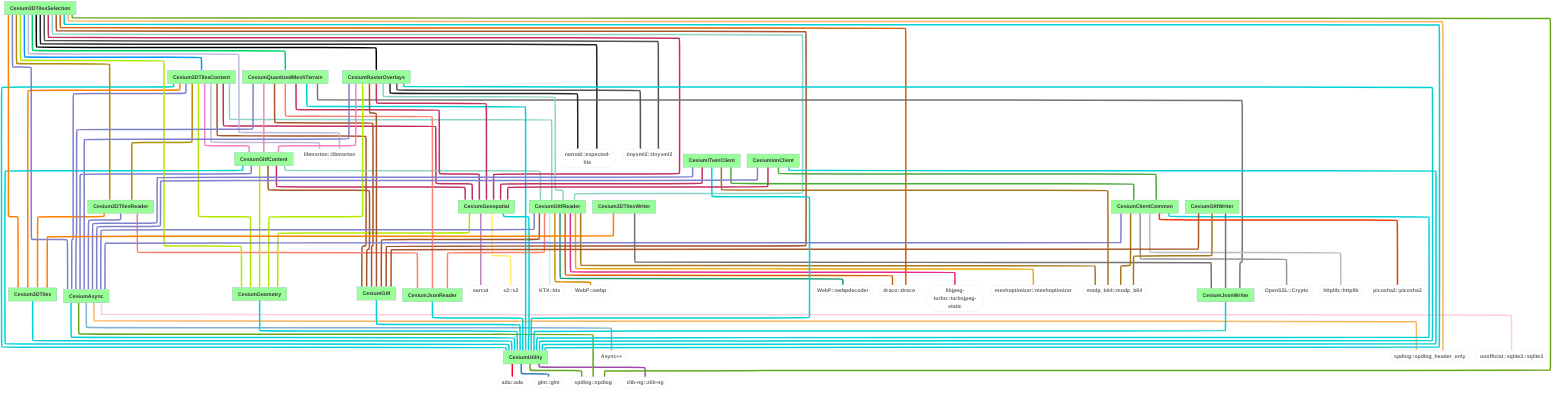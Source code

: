 ---
comment: This file was generated by dep-graph-gen. DO NOT EDIT THIS FILE!
config:
  layout: elk

---
graph TD
  classDef dependencyNode fill:#fff,stroke:#ccc,color:#666,font-weight:bold,font-size:28px
  classDef libraryNode fill:#9f9,font-weight:bold,font-size:28px
  CesiumUtility[CesiumUtility] --> ada_ada{{ada::ada}}
  CesiumUtility[CesiumUtility] --> glm_glm{{glm::glm}}
  CesiumUtility[CesiumUtility] --> spdlog_spdlog{{spdlog::spdlog}}
  CesiumUtility[CesiumUtility] --> zlib-ng_zlib-ng{{zlib-ng::zlib-ng}}
  Cesium3DTiles[Cesium3DTiles] --> CesiumUtility[CesiumUtility]
  Cesium3DTilesContent[Cesium3DTilesContent] --> Cesium3DTiles[Cesium3DTiles]
  Cesium3DTilesContent[Cesium3DTilesContent] --> Cesium3DTilesReader[Cesium3DTilesReader]
  Cesium3DTilesContent[Cesium3DTilesContent] --> CesiumAsync[CesiumAsync]
  Cesium3DTilesContent[Cesium3DTilesContent] --> CesiumGeometry[CesiumGeometry]
  Cesium3DTilesContent[Cesium3DTilesContent] --> CesiumGeospatial[CesiumGeospatial]
  Cesium3DTilesContent[Cesium3DTilesContent] --> CesiumGltf[CesiumGltf]
  Cesium3DTilesContent[Cesium3DTilesContent] --> CesiumGltfContent[CesiumGltfContent]
  Cesium3DTilesContent[Cesium3DTilesContent] --> CesiumGltfReader[CesiumGltfReader]
  Cesium3DTilesContent[Cesium3DTilesContent] --> CesiumUtility[CesiumUtility]
  Cesium3DTilesContent[Cesium3DTilesContent] --> libmorton_libmorton{{libmorton::libmorton}}
  Cesium3DTilesReader[Cesium3DTilesReader] --> Cesium3DTiles[Cesium3DTiles]
  Cesium3DTilesReader[Cesium3DTilesReader] --> CesiumAsync[CesiumAsync]
  Cesium3DTilesReader[Cesium3DTilesReader] --> CesiumJsonReader[CesiumJsonReader]
  CesiumAsync[CesiumAsync] --> Async_{{Async++}}
  CesiumAsync[CesiumAsync] --> CesiumUtility[CesiumUtility]
  CesiumAsync[CesiumAsync] --> spdlog_spdlog{{spdlog::spdlog}}
  CesiumAsync[CesiumAsync] --> spdlog_spdlog_header_only{{spdlog::spdlog_header_only}}
  CesiumAsync[CesiumAsync] --> unofficial_sqlite3_sqlite3{{unofficial::sqlite3::sqlite3}}
  CesiumJsonReader[CesiumJsonReader] --> CesiumUtility[CesiumUtility]
  CesiumGeometry[CesiumGeometry] --> CesiumUtility[CesiumUtility]
  CesiumGeospatial[CesiumGeospatial] --> CesiumGeometry[CesiumGeometry]
  CesiumGeospatial[CesiumGeospatial] --> CesiumUtility[CesiumUtility]
  CesiumGeospatial[CesiumGeospatial] --> earcut{{earcut}}
  CesiumGeospatial[CesiumGeospatial] --> s2_s2{{s2::s2}}
  CesiumGltf[CesiumGltf] --> CesiumUtility[CesiumUtility]
  CesiumGltfContent[CesiumGltfContent] --> CesiumAsync[CesiumAsync]
  CesiumGltfContent[CesiumGltfContent] --> CesiumGeometry[CesiumGeometry]
  CesiumGltfContent[CesiumGltfContent] --> CesiumGeospatial[CesiumGeospatial]
  CesiumGltfContent[CesiumGltfContent] --> CesiumGltf[CesiumGltf]
  CesiumGltfContent[CesiumGltfContent] --> CesiumGltfReader[CesiumGltfReader]
  CesiumGltfContent[CesiumGltfContent] --> CesiumUtility[CesiumUtility]
  CesiumGltfReader[CesiumGltfReader] --> CesiumAsync[CesiumAsync]
  CesiumGltfReader[CesiumGltfReader] --> CesiumGltf[CesiumGltf]
  CesiumGltfReader[CesiumGltfReader] --> CesiumJsonReader[CesiumJsonReader]
  CesiumGltfReader[CesiumGltfReader] --> KTX_ktx{{KTX::ktx}}
  CesiumGltfReader[CesiumGltfReader] --> WebP_webp{{WebP::webp}}
  CesiumGltfReader[CesiumGltfReader] --> WebP_webpdecoder{{WebP::webpdecoder}}
  CesiumGltfReader[CesiumGltfReader] --> draco_draco{{draco::draco}}
  CesiumGltfReader[CesiumGltfReader] --> libjpeg-turbo_turbojpeg-static{{libjpeg-turbo::turbojpeg-static}}
  CesiumGltfReader[CesiumGltfReader] --> meshoptimizer_meshoptimizer{{meshoptimizer::meshoptimizer}}
  CesiumGltfReader[CesiumGltfReader] --> modp_b64_modp_b64{{modp_b64::modp_b64}}
  Cesium3DTilesSelection[Cesium3DTilesSelection] --> Cesium3DTiles[Cesium3DTiles]
  Cesium3DTilesSelection[Cesium3DTilesSelection] --> Cesium3DTilesContent[Cesium3DTilesContent]
  Cesium3DTilesSelection[Cesium3DTilesSelection] --> Cesium3DTilesReader[Cesium3DTilesReader]
  Cesium3DTilesSelection[Cesium3DTilesSelection] --> CesiumAsync[CesiumAsync]
  Cesium3DTilesSelection[Cesium3DTilesSelection] --> CesiumGeometry[CesiumGeometry]
  Cesium3DTilesSelection[Cesium3DTilesSelection] --> CesiumGeospatial[CesiumGeospatial]
  Cesium3DTilesSelection[Cesium3DTilesSelection] --> CesiumGltf[CesiumGltf]
  Cesium3DTilesSelection[Cesium3DTilesSelection] --> CesiumGltfReader[CesiumGltfReader]
  Cesium3DTilesSelection[Cesium3DTilesSelection] --> CesiumQuantizedMeshTerrain[CesiumQuantizedMeshTerrain]
  Cesium3DTilesSelection[Cesium3DTilesSelection] --> CesiumRasterOverlays[CesiumRasterOverlays]
  Cesium3DTilesSelection[Cesium3DTilesSelection] --> CesiumUtility[CesiumUtility]
  Cesium3DTilesSelection[Cesium3DTilesSelection] --> draco_draco{{draco::draco}}
  Cesium3DTilesSelection[Cesium3DTilesSelection] --> libmorton_libmorton{{libmorton::libmorton}}
  Cesium3DTilesSelection[Cesium3DTilesSelection] --> nonstd_expected-lite{{nonstd::expected-lite}}
  Cesium3DTilesSelection[Cesium3DTilesSelection] --> spdlog_spdlog{{spdlog::spdlog}}
  Cesium3DTilesSelection[Cesium3DTilesSelection] --> spdlog_spdlog_header_only{{spdlog::spdlog_header_only}}
  Cesium3DTilesSelection[Cesium3DTilesSelection] --> tinyxml2_tinyxml2{{tinyxml2::tinyxml2}}
  CesiumQuantizedMeshTerrain[CesiumQuantizedMeshTerrain] --> CesiumAsync[CesiumAsync]
  CesiumQuantizedMeshTerrain[CesiumQuantizedMeshTerrain] --> CesiumGeospatial[CesiumGeospatial]
  CesiumQuantizedMeshTerrain[CesiumQuantizedMeshTerrain] --> CesiumGltf[CesiumGltf]
  CesiumQuantizedMeshTerrain[CesiumQuantizedMeshTerrain] --> CesiumGltfContent[CesiumGltfContent]
  CesiumQuantizedMeshTerrain[CesiumQuantizedMeshTerrain] --> CesiumJsonReader[CesiumJsonReader]
  CesiumQuantizedMeshTerrain[CesiumQuantizedMeshTerrain] --> CesiumJsonWriter[CesiumJsonWriter]
  CesiumQuantizedMeshTerrain[CesiumQuantizedMeshTerrain] --> CesiumUtility[CesiumUtility]
  CesiumJsonWriter[CesiumJsonWriter] --> CesiumUtility[CesiumUtility]
  CesiumRasterOverlays[CesiumRasterOverlays] --> CesiumAsync[CesiumAsync]
  CesiumRasterOverlays[CesiumRasterOverlays] --> CesiumGeometry[CesiumGeometry]
  CesiumRasterOverlays[CesiumRasterOverlays] --> CesiumGeospatial[CesiumGeospatial]
  CesiumRasterOverlays[CesiumRasterOverlays] --> CesiumGltf[CesiumGltf]
  CesiumRasterOverlays[CesiumRasterOverlays] --> CesiumGltfContent[CesiumGltfContent]
  CesiumRasterOverlays[CesiumRasterOverlays] --> CesiumGltfReader[CesiumGltfReader]
  CesiumRasterOverlays[CesiumRasterOverlays] --> CesiumUtility[CesiumUtility]
  CesiumRasterOverlays[CesiumRasterOverlays] --> nonstd_expected-lite{{nonstd::expected-lite}}
  CesiumRasterOverlays[CesiumRasterOverlays] --> tinyxml2_tinyxml2{{tinyxml2::tinyxml2}}
  Cesium3DTilesWriter[Cesium3DTilesWriter] --> Cesium3DTiles[Cesium3DTiles]
  Cesium3DTilesWriter[Cesium3DTilesWriter] --> CesiumJsonWriter[CesiumJsonWriter]
  CesiumClientCommon[CesiumClientCommon] --> CesiumAsync[CesiumAsync]
  CesiumClientCommon[CesiumClientCommon] --> CesiumUtility[CesiumUtility]
  CesiumClientCommon[CesiumClientCommon] --> OpenSSL_Crypto{{OpenSSL::Crypto}}
  CesiumClientCommon[CesiumClientCommon] --> httplib_httplib{{httplib::httplib}}
  CesiumClientCommon[CesiumClientCommon] --> modp_b64_modp_b64{{modp_b64::modp_b64}}
  CesiumClientCommon[CesiumClientCommon] --> picosha2_picosha2{{picosha2::picosha2}}
  CesiumGltfWriter[CesiumGltfWriter] --> CesiumGltf[CesiumGltf]
  CesiumGltfWriter[CesiumGltfWriter] --> CesiumJsonWriter[CesiumJsonWriter]
  CesiumGltfWriter[CesiumGltfWriter] --> modp_b64_modp_b64{{modp_b64::modp_b64}}
  CesiumITwinClient[CesiumITwinClient] --> CesiumAsync[CesiumAsync]
  CesiumITwinClient[CesiumITwinClient] --> CesiumClientCommon[CesiumClientCommon]
  CesiumITwinClient[CesiumITwinClient] --> CesiumGeospatial[CesiumGeospatial]
  CesiumITwinClient[CesiumITwinClient] --> CesiumUtility[CesiumUtility]
  CesiumITwinClient[CesiumITwinClient] --> modp_b64_modp_b64{{modp_b64::modp_b64}}
  CesiumIonClient[CesiumIonClient] --> CesiumAsync[CesiumAsync]
  CesiumIonClient[CesiumIonClient] --> CesiumClientCommon[CesiumClientCommon]
  CesiumIonClient[CesiumIonClient] --> CesiumGeospatial[CesiumGeospatial]
  CesiumIonClient[CesiumIonClient] --> CesiumUtility[CesiumUtility]
  class ada_ada,glm_glm,spdlog_spdlog,zlib-ng_zlib-ng,libmorton_libmorton,Async_,spdlog_spdlog_header_only,unofficial_sqlite3_sqlite3,earcut,s2_s2,KTX_ktx,WebP_webp,WebP_webpdecoder,draco_draco,libjpeg-turbo_turbojpeg-static,meshoptimizer_meshoptimizer,modp_b64_modp_b64,nonstd_expected-lite,tinyxml2_tinyxml2,OpenSSL_Crypto,httplib_httplib,picosha2_picosha2 dependencyNode
  class CesiumUtility,Cesium3DTiles,Cesium3DTilesReader,CesiumAsync,CesiumGeometry,CesiumGeospatial,CesiumGltf,CesiumGltfContent,CesiumGltfReader,Cesium3DTilesContent,CesiumJsonReader,CesiumQuantizedMeshTerrain,CesiumRasterOverlays,Cesium3DTilesSelection,CesiumJsonWriter,Cesium3DTilesWriter,CesiumClientCommon,CesiumGltfWriter,CesiumITwinClient,CesiumIonClient libraryNode
  linkStyle 0 stroke:#ff0029,stroke-width:8px
  linkStyle 1 stroke:#377eb8,stroke-width:8px
  linkStyle 2,20,60 stroke:#66a61e,stroke-width:8px
  linkStyle 3 stroke:#984ea3,stroke-width:8px
  linkStyle 4,13,19,23,24,26,29,35,56,69,70,77,83,94,99 stroke:#00d2d5,stroke-width:8px
  linkStyle 5,15,46,80 stroke:#ff7f00,stroke-width:8px
  linkStyle 6,48 stroke:#af8d00,stroke-width:8px
  linkStyle 7,16,30,36,49,63,71,82,91,96 stroke:#7f80cd,stroke-width:8px
  linkStyle 8,25,31,50,72 stroke:#b3e900,stroke-width:8px
  linkStyle 9,32,51,64,73,93,98 stroke:#c42e60,stroke-width:8px
  linkStyle 10,33,37,52,65,74,88 stroke:#a65628,stroke-width:8px
  linkStyle 11,66,75 stroke:#f781bf,stroke-width:8px
  linkStyle 12,34,53,76 stroke:#8dd3c7,stroke-width:8px
  linkStyle 14,58 stroke:#bebada,stroke-width:8px
  linkStyle 17,38,67 stroke:#fb8072,stroke-width:8px
  linkStyle 18 stroke:#80b1d3,stroke-width:8px
  linkStyle 21,61 stroke:#fdb462,stroke-width:8px
  linkStyle 22 stroke:#fccde5,stroke-width:8px
  linkStyle 27 stroke:#bc80bd,stroke-width:8px
  linkStyle 28 stroke:#ffed6f,stroke-width:8px
  linkStyle 39 stroke:#c4eaff,stroke-width:8px
  linkStyle 40 stroke:#cf8c00,stroke-width:8px
  linkStyle 41 stroke:#1b9e77,stroke-width:8px
  linkStyle 42,57 stroke:#d95f02,stroke-width:8px
  linkStyle 43 stroke:#e7298a,stroke-width:8px
  linkStyle 44 stroke:#e6ab02,stroke-width:8px
  linkStyle 45,86,90,95 stroke:#a6761d,stroke-width:8px
  linkStyle 47 stroke:#0097ff,stroke-width:8px
  linkStyle 54 stroke:#00d067,stroke-width:8px
  linkStyle 55 stroke:#000000,stroke-width:8px
  linkStyle 59,78 stroke:#252525,stroke-width:8px
  linkStyle 62,79 stroke:#525252,stroke-width:8px
  linkStyle 68,81,89 stroke:#737373,stroke-width:8px
  linkStyle 84 stroke:#969696,stroke-width:8px
  linkStyle 85 stroke:#bdbdbd,stroke-width:8px
  linkStyle 87 stroke:#f43600,stroke-width:8px
  linkStyle 92,97 stroke:#4ba93b,stroke-width:8px
